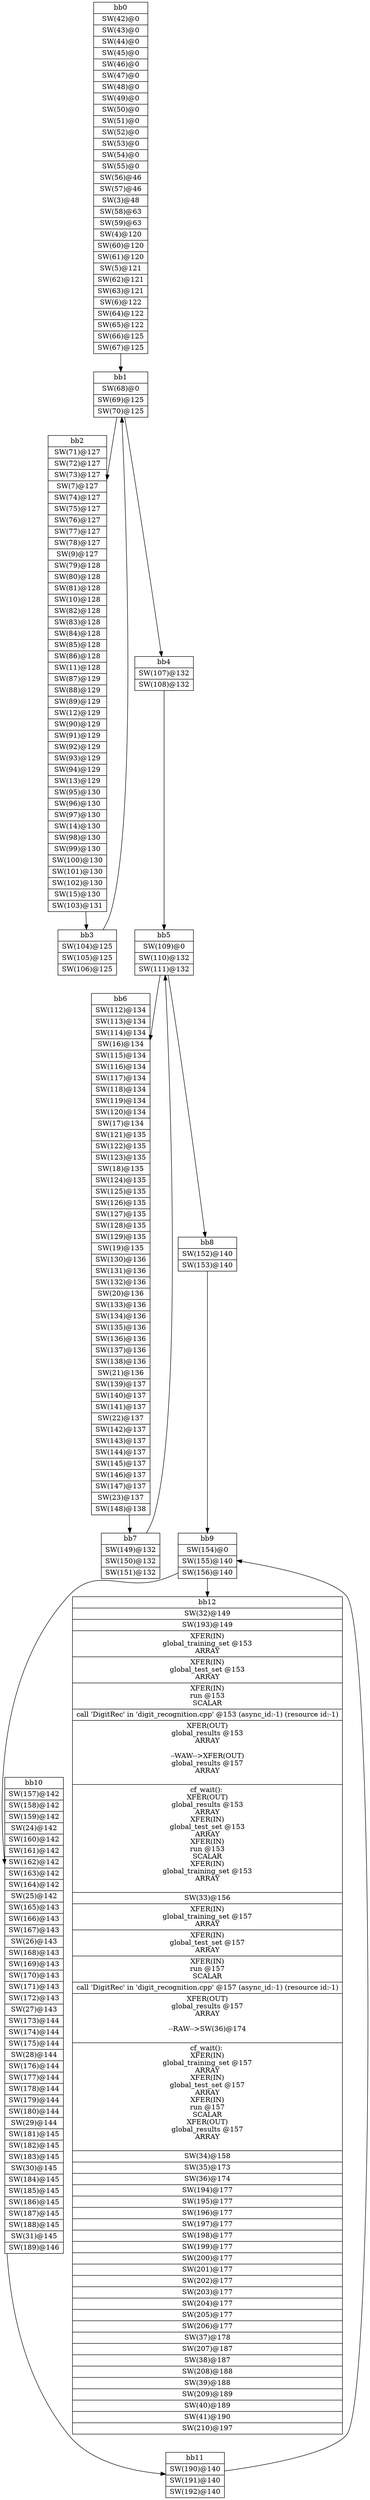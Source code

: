 digraph CDFG {
node [shape=record];
bb0 [shape=record, label = "{bb0|<x0x3ad8720>SW(42)@0\n|<x0x3ad8b10>SW(43)@0\n|<x0x3ad8bd0>SW(44)@0\n|<x0x3ad9310>SW(45)@0\n|<x0x3ad94b0>SW(46)@0\n|<x0x3ad9650>SW(47)@0\n|<x0x3ad9780>SW(48)@0\n|<x0x3ad9900>SW(49)@0\n|<x0x3ad9aa0>SW(50)@0\n|<x0x3ad9bd0>SW(51)@0\n|<x0x3ad9d50>SW(52)@0\n|<x0x3ad9ef0>SW(53)@0\n|<x0x3ada020>SW(54)@0\n|<x0x3ada130>SW(55)@0\n|<x0x3ada260>SW(56)@46\n|<x0x3ada4d0>SW(57)@46\n|<x0x302d610>SW(3)@48\n|<x0x3ada660>SW(58)@63\n|<x0x3ada7e0>SW(59)@63\n|<x0x302d890>SW(4)@120\n|<x0x3ada9b0>SW(60)@120\n|<x0x3adabf0>SW(61)@120\n|<x0x302da90>SW(5)@121\n|<x0x3adad80>SW(62)@121\n|<x0x3adaf00>SW(63)@121\n|<x0x302dc00>SW(6)@122\n|<x0x3adb0d0>SW(64)@122\n|<x0x3add670>SW(65)@122\n|<x0x3add760>SW(66)@125\n|<x0x3add910>SW(67)@125\n}"];
bb1 [shape=record, label = "{bb1|<x0x3addc40>SW(68)@0\n|<x0x3addd70>SW(69)@125\n|<x0x3addf10>SW(70)@125\n}"];
bb2 [shape=record, label = "{bb2|<x0x3ade2c0>SW(71)@127\n|<x0x3ade420>SW(72)@127\n|<x0x3ade5c0>SW(73)@127\n|<x0x302dec0>SW(7)@127\n|<x0x3adb410>SW(74)@127\n|<x0x3adb580>SW(75)@127\n|<x0x3adb7b0>SW(76)@127\n|<x0x3adb920>SW(77)@127\n|<x0x3adbba0>SW(78)@127\n|<x0x302e280>SW(9)@127\n|<x0x3adbd70>SW(79)@128\n|<x0x3adbf90>SW(80)@128\n|<x0x3adc130>SW(81)@128\n|<x0x302e460>SW(10)@128\n|<x0x3adc300>SW(82)@128\n|<x0x3adc530>SW(83)@128\n|<x0x3adc6a0>SW(84)@128\n|<x0x3adc8d0>SW(85)@128\n|<x0x3adcab0>SW(86)@128\n|<x0x3acf900>SW(11)@128\n|<x0x3adcd00>SW(87)@129\n|<x0x3adcea0>SW(88)@129\n|<x0x3add020>SW(89)@129\n|<x0x3acfae0>SW(12)@129\n|<x0x3add2a0>SW(90)@129\n|<x0x3ae0bb0>SW(91)@129\n|<x0x3ae0d50>SW(92)@129\n|<x0x3ae0ef0>SW(93)@129\n|<x0x3ae1090>SW(94)@129\n|<x0x3acfd40>SW(13)@129\n|<x0x3ae1260>SW(95)@130\n|<x0x3ae1400>SW(96)@130\n|<x0x3ae15a0>SW(97)@130\n|<x0x3acff20>SW(14)@130\n|<x0x3ae1820>SW(98)@130\n|<x0x3ae1990>SW(99)@130\n|<x0x3ae1b30>SW(100)@130\n|<x0x3ae1cd0>SW(101)@130\n|<x0x3ae2190>SW(102)@130\n|<x0x3ad0170>SW(15)@130\n|<x0x3ae2330>SW(103)@131\n}"];
bb3 [shape=record, label = "{bb3|<x0x3ae25c0>SW(104)@125\n|<x0x3ae27f0>SW(105)@125\n|<x0x3ae2950>SW(106)@125\n}"];
bb4 [shape=record, label = "{bb4|<x0x3ae2d30>SW(107)@132\n|<x0x3ae2df0>SW(108)@132\n}"];
bb5 [shape=record, label = "{bb5|<x0x3ae30e0>SW(109)@0\n|<x0x3ae3280>SW(110)@132\n|<x0x3adeb40>SW(111)@132\n}"];
bb6 [shape=record, label = "{bb6|<x0x3adeed0>SW(112)@134\n|<x0x3adf070>SW(113)@134\n|<x0x3adf2b0>SW(114)@134\n|<x0x3ad0620>SW(16)@134\n|<x0x3adf480>SW(115)@134\n|<x0x3adf6c0>SW(116)@134\n|<x0x3adf830>SW(117)@134\n|<x0x3adf9d0>SW(118)@134\n|<x0x3adfb70>SW(119)@134\n|<x0x3adfd10>SW(120)@134\n|<x0x3ad0790>SW(17)@134\n|<x0x3adfee0>SW(121)@135\n|<x0x3ae0080>SW(122)@135\n|<x0x3ae0220>SW(123)@135\n|<x0x3ad09e0>SW(18)@135\n|<x0x3ae04a0>SW(124)@135\n|<x0x3ae0640>SW(125)@135\n|<x0x3ae07c0>SW(126)@135\n|<x0x3ae09f0>SW(127)@135\n|<x0x3ae5920>SW(128)@135\n|<x0x3ae5b00>SW(129)@135\n|<x0x3ad0b10>SW(19)@135\n|<x0x3ae5cb0>SW(130)@136\n|<x0x3ae5e50>SW(131)@136\n|<x0x3ae5ff0>SW(132)@136\n|<x0x3ad0c60>SW(20)@136\n|<x0x3ae61c0>SW(133)@136\n|<x0x3ae6360>SW(134)@136\n|<x0x3ae6450>SW(135)@136\n|<x0x3ae6540>SW(136)@136\n|<x0x3ae66e0>SW(137)@136\n|<x0x3ae6880>SW(138)@136\n|<x0x3ad0df0>SW(21)@136\n|<x0x3ae3710>SW(139)@137\n|<x0x3ae3870>SW(140)@137\n|<x0x3ae3ac0>SW(141)@137\n|<x0x3ad0f40>SW(22)@137\n|<x0x3ae3c70>SW(142)@137\n|<x0x3ae3eb0>SW(143)@137\n|<x0x3ae4050>SW(144)@137\n|<x0x3ae4270>SW(145)@137\n|<x0x3ae4410>SW(146)@137\n|<x0x3ae4590>SW(147)@137\n|<x0x3ad1190>SW(23)@137\n|<x0x3ae4760>SW(148)@138\n}"];
bb7 [shape=record, label = "{bb7|<x0x3ae4a50>SW(149)@132\n|<x0x3ae4bf0>SW(150)@132\n|<x0x3ae4d90>SW(151)@132\n}"];
bb8 [shape=record, label = "{bb8|<x0x3ae2be0>SW(152)@140\n|<x0x3ae5420>SW(153)@140\n}"];
bb9 [shape=record, label = "{bb9|<x0x3ae9130>SW(154)@0\n|<x0x3ae9240>SW(155)@140\n|<x0x3ae93e0>SW(156)@140\n}"];
bb10 [shape=record, label = "{bb10|<x0x3ae96d0>SW(157)@142\n|<x0x3ae9870>SW(158)@142\n|<x0x3ae9a10>SW(159)@142\n|<x0x3ad1560>SW(24)@142\n|<x0x3ae9c90>SW(160)@142\n|<x0x3ae9e00>SW(161)@142\n|<x0x3ae9fa0>SW(162)@142\n|<x0x3aea140>SW(163)@142\n|<x0x3aea600>SW(164)@142\n|<x0x3ad3f00>SW(25)@142\n|<x0x3aea7d0>SW(165)@143\n|<x0x3aea950>SW(166)@143\n|<x0x3aeaac0>SW(167)@143\n|<x0x3ad4040>SW(26)@143\n|<x0x3aeac90>SW(168)@143\n|<x0x3aeae30>SW(169)@143\n|<x0x3aeafd0>SW(170)@143\n|<x0x3aeb170>SW(171)@143\n|<x0x3aeb230>SW(172)@143\n|<x0x3ad4270>SW(27)@143\n|<x0x3aeb400>SW(173)@144\n|<x0x3aeb640>SW(174)@144\n|<x0x3aeb810>SW(175)@144\n|<x0x3ad4350>SW(28)@144\n|<x0x3ae6f90>SW(176)@144\n|<x0x3ae71c0>SW(177)@144\n|<x0x3ae7360>SW(178)@144\n|<x0x3ae7580>SW(179)@144\n|<x0x3ae8b30>SW(180)@144\n|<x0x3ad4620>SW(29)@144\n|<x0x3ae8ce0>SW(181)@145\n|<x0x3ae7680>SW(182)@145\n|<x0x3ae77e0>SW(183)@145\n|<x0x3ad46c0>SW(30)@145\n|<x0x3ae7990>SW(184)@145\n|<x0x3ae7b30>SW(185)@145\n|<x0x3ae7cd0>SW(186)@145\n|<x0x3ae7e70>SW(187)@145\n|<x0x3ae8010>SW(188)@145\n|<x0x3ad49d0>SW(31)@145\n|<x0x3ae8280>SW(189)@146\n}"];
bb11 [shape=record, label = "{bb11|<x0x3ae8540>SW(190)@140\n|<x0x3ae86e0>SW(191)@140\n|<x0x3ae8950>SW(192)@140\n}"];
bb12 [shape=record, label = "{bb12|<x0x3ad4bd0>SW(32)@149\n|<x0x3aee1d0>SW(193)@149\n|<x0x3aed1a0>XFER(IN)\nglobal_training_set @153\nARRAY\n|<x0x3aed240>XFER(IN)\nglobal_test_set @153\nARRAY\n|<x0x3aef7b0>XFER(IN)\nrun @153\nSCALAR\n|<x0x3029e80>call 'DigitRec' in 'digit_recognition.cpp' @153 (async_id:-1) (resource id:-1)\n|<x0x3aef690>XFER(OUT)\nglobal_results @153\nARRAY\n\n--WAW--\>XFER(OUT)\nglobal_results @157\nARRAY\n\n|<x0x3af1410>cf_wait(): \nXFER(OUT)\nglobal_results @153\nARRAY\nXFER(IN)\nglobal_test_set @153\nARRAY\nXFER(IN)\nrun @153\nSCALAR\nXFER(IN)\nglobal_training_set @153\nARRAY\n\n|<x0x3ad1e10>SW(33)@156\n|<x0x3aef8d0>XFER(IN)\nglobal_training_set @157\nARRAY\n|<x0x3aef9f0>XFER(IN)\nglobal_test_set @157\nARRAY\n|<x0x3aefc30>XFER(IN)\nrun @157\nSCALAR\n|<x0x302ba00>call 'DigitRec' in 'digit_recognition.cpp' @157 (async_id:-1) (resource id:-1)\n|<x0x3aefb10>XFER(OUT)\nglobal_results @157\nARRAY\n\n--RAW--\>SW(36)@174\n\n|<x0x3af14b0>cf_wait(): \nXFER(IN)\nglobal_training_set @157\nARRAY\nXFER(IN)\nglobal_test_set @157\nARRAY\nXFER(IN)\nrun @157\nSCALAR\nXFER(OUT)\nglobal_results @157\nARRAY\n\n|<x0x3ad2490>SW(34)@158\n|<x0x3ad26d0>SW(35)@173\n|<x0x3ad27e0>SW(36)@174\n|<x0x3aee490>SW(194)@177\n|<x0x3aee630>SW(195)@177\n|<x0x3aee7d0>SW(196)@177\n|<x0x3aee970>SW(197)@177\n|<x0x3aeeb10>SW(198)@177\n|<x0x3aeebd0>SW(199)@177\n|<x0x3aeed70>SW(200)@177\n|<x0x3aeefe0>SW(201)@177\n|<x0x3aef180>SW(202)@177\n|<x0x3aebe50>SW(203)@177\n|<x0x3aec0c0>SW(204)@177\n|<x0x3aec260>SW(205)@177\n|<x0x3aec480>SW(206)@177\n|<x0x3ad2e90>SW(37)@178\n|<x0x3aeda50>SW(207)@187\n|<x0x3ad3060>SW(38)@187\n|<x0x3aedca0>SW(208)@188\n|<x0x3ad3320>SW(39)@188\n|<x0x3aec5a0>SW(209)@189\n|<x0x3ad3470>SW(40)@189\n|<x0x3ad3620>SW(41)@190\n|<x0x3aec780>SW(210)@197\n}"];
bb0 -> bb1
bb1 -> bb2
bb1 -> bb4
bb2 -> bb3
bb3 -> bb1
bb4 -> bb5
bb5 -> bb6
bb5 -> bb8
bb6 -> bb7
bb7 -> bb5
bb8 -> bb9
bb9 -> bb10
bb9 -> bb12
bb10 -> bb11
bb11 -> bb9
}

